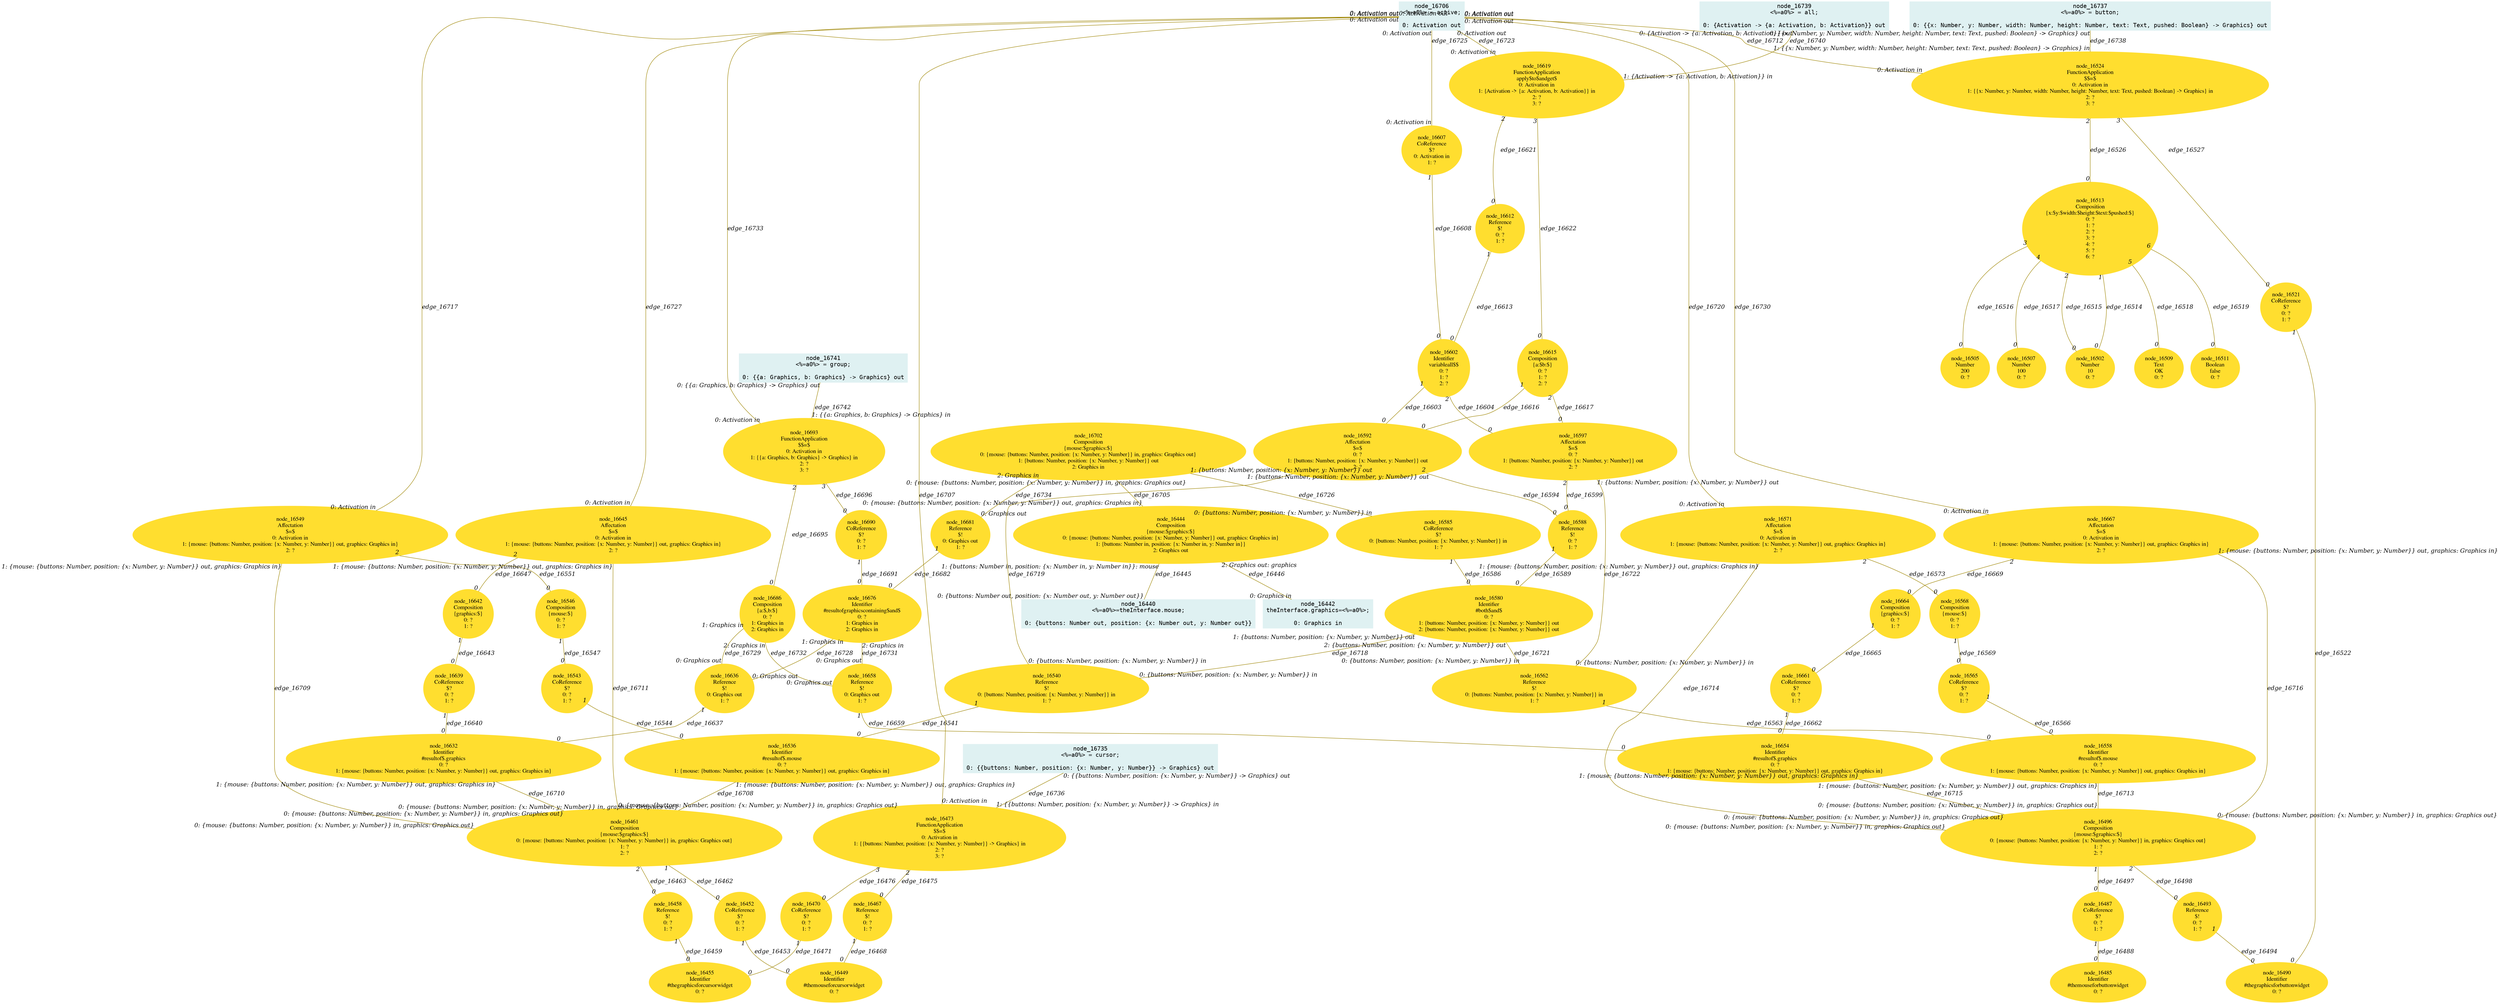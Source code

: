 digraph g{node_16440 [shape="box", style="filled", color="#dff1f2", fontname="Courier", label="node_16440
<%=a0%>=theInterface.mouse;

0: {buttons: Number out, position: {x: Number out, y: Number out}}" ]
node_16442 [shape="box", style="filled", color="#dff1f2", fontname="Courier", label="node_16442
theInterface.graphics=<%=a0%>;

0: Graphics in" ]
node_16444 [shape="ellipse", style="filled", color="#ffde2f", fontname="Times", label="node_16444
Composition
{mouse:$graphics:$}
0: {mouse: {buttons: Number, position: {x: Number, y: Number}} out, graphics: Graphics in}
1: {buttons: Number in, position: {x: Number in, y: Number in}}
2: Graphics out" ]
node_16449 [shape="ellipse", style="filled", color="#ffde2f", fontname="Times", label="node_16449
Identifier
#themouseforcursorwidget
0: ?" ]
node_16452 [shape="ellipse", style="filled", color="#ffde2f", fontname="Times", label="node_16452
CoReference
$?
0: ?
1: ?" ]
node_16455 [shape="ellipse", style="filled", color="#ffde2f", fontname="Times", label="node_16455
Identifier
#thegraphicsforcursorwidget
0: ?" ]
node_16458 [shape="ellipse", style="filled", color="#ffde2f", fontname="Times", label="node_16458
Reference
$!
0: ?
1: ?" ]
node_16461 [shape="ellipse", style="filled", color="#ffde2f", fontname="Times", label="node_16461
Composition
{mouse:$graphics:$}
0: {mouse: {buttons: Number, position: {x: Number, y: Number}} in, graphics: Graphics out}
1: ?
2: ?" ]
node_16467 [shape="ellipse", style="filled", color="#ffde2f", fontname="Times", label="node_16467
Reference
$!
0: ?
1: ?" ]
node_16470 [shape="ellipse", style="filled", color="#ffde2f", fontname="Times", label="node_16470
CoReference
$?
0: ?
1: ?" ]
node_16473 [shape="ellipse", style="filled", color="#ffde2f", fontname="Times", label="node_16473
FunctionApplication
$$=$
0: Activation in
1: {{buttons: Number, position: {x: Number, y: Number}} -> Graphics} in
2: ?
3: ?" ]
node_16485 [shape="ellipse", style="filled", color="#ffde2f", fontname="Times", label="node_16485
Identifier
#themouseforbuttonwidget
0: ?" ]
node_16487 [shape="ellipse", style="filled", color="#ffde2f", fontname="Times", label="node_16487
CoReference
$?
0: ?
1: ?" ]
node_16490 [shape="ellipse", style="filled", color="#ffde2f", fontname="Times", label="node_16490
Identifier
#thegraphicsforbuttonwidget
0: ?" ]
node_16493 [shape="ellipse", style="filled", color="#ffde2f", fontname="Times", label="node_16493
Reference
$!
0: ?
1: ?" ]
node_16496 [shape="ellipse", style="filled", color="#ffde2f", fontname="Times", label="node_16496
Composition
{mouse:$graphics:$}
0: {mouse: {buttons: Number, position: {x: Number, y: Number}} in, graphics: Graphics out}
1: ?
2: ?" ]
node_16502 [shape="ellipse", style="filled", color="#ffde2f", fontname="Times", label="node_16502
Number
10
0: ?" ]
node_16505 [shape="ellipse", style="filled", color="#ffde2f", fontname="Times", label="node_16505
Number
200
0: ?" ]
node_16507 [shape="ellipse", style="filled", color="#ffde2f", fontname="Times", label="node_16507
Number
100
0: ?" ]
node_16509 [shape="ellipse", style="filled", color="#ffde2f", fontname="Times", label="node_16509
Text
OK
0: ?" ]
node_16511 [shape="ellipse", style="filled", color="#ffde2f", fontname="Times", label="node_16511
Boolean
false
0: ?" ]
node_16513 [shape="ellipse", style="filled", color="#ffde2f", fontname="Times", label="node_16513
Composition
{x:$y:$width:$height:$text:$pushed:$}
0: ?
1: ?
2: ?
3: ?
4: ?
5: ?
6: ?" ]
node_16521 [shape="ellipse", style="filled", color="#ffde2f", fontname="Times", label="node_16521
CoReference
$?
0: ?
1: ?" ]
node_16524 [shape="ellipse", style="filled", color="#ffde2f", fontname="Times", label="node_16524
FunctionApplication
$$=$
0: Activation in
1: {{x: Number, y: Number, width: Number, height: Number, text: Text, pushed: Boolean} -> Graphics} in
2: ?
3: ?" ]
node_16536 [shape="ellipse", style="filled", color="#ffde2f", fontname="Times", label="node_16536
Identifier
#resultof$.mouse
0: ?
1: {mouse: {buttons: Number, position: {x: Number, y: Number}} out, graphics: Graphics in}" ]
node_16540 [shape="ellipse", style="filled", color="#ffde2f", fontname="Times", label="node_16540
Reference
$!
0: {buttons: Number, position: {x: Number, y: Number}} in
1: ?" ]
node_16543 [shape="ellipse", style="filled", color="#ffde2f", fontname="Times", label="node_16543
CoReference
$?
0: ?
1: ?" ]
node_16546 [shape="ellipse", style="filled", color="#ffde2f", fontname="Times", label="node_16546
Composition
{mouse:$}
0: ?
1: ?" ]
node_16549 [shape="ellipse", style="filled", color="#ffde2f", fontname="Times", label="node_16549
Affectation
$=$
0: Activation in
1: {mouse: {buttons: Number, position: {x: Number, y: Number}} out, graphics: Graphics in}
2: ?" ]
node_16558 [shape="ellipse", style="filled", color="#ffde2f", fontname="Times", label="node_16558
Identifier
#resultof$.mouse
0: ?
1: {mouse: {buttons: Number, position: {x: Number, y: Number}} out, graphics: Graphics in}" ]
node_16562 [shape="ellipse", style="filled", color="#ffde2f", fontname="Times", label="node_16562
Reference
$!
0: {buttons: Number, position: {x: Number, y: Number}} in
1: ?" ]
node_16565 [shape="ellipse", style="filled", color="#ffde2f", fontname="Times", label="node_16565
CoReference
$?
0: ?
1: ?" ]
node_16568 [shape="ellipse", style="filled", color="#ffde2f", fontname="Times", label="node_16568
Composition
{mouse:$}
0: ?
1: ?" ]
node_16571 [shape="ellipse", style="filled", color="#ffde2f", fontname="Times", label="node_16571
Affectation
$=$
0: Activation in
1: {mouse: {buttons: Number, position: {x: Number, y: Number}} out, graphics: Graphics in}
2: ?" ]
node_16580 [shape="ellipse", style="filled", color="#ffde2f", fontname="Times", label="node_16580
Identifier
#both$and$
0: ?
1: {buttons: Number, position: {x: Number, y: Number}} out
2: {buttons: Number, position: {x: Number, y: Number}} out" ]
node_16585 [shape="ellipse", style="filled", color="#ffde2f", fontname="Times", label="node_16585
CoReference
$?
0: {buttons: Number, position: {x: Number, y: Number}} in
1: ?" ]
node_16588 [shape="ellipse", style="filled", color="#ffde2f", fontname="Times", label="node_16588
Reference
$!
0: ?
1: ?" ]
node_16592 [shape="ellipse", style="filled", color="#ffde2f", fontname="Times", label="node_16592
Affectation
$=$
0: ?
1: {buttons: Number, position: {x: Number, y: Number}} out
2: ?" ]
node_16597 [shape="ellipse", style="filled", color="#ffde2f", fontname="Times", label="node_16597
Affectation
$=$
0: ?
1: {buttons: Number, position: {x: Number, y: Number}} out
2: ?" ]
node_16602 [shape="ellipse", style="filled", color="#ffde2f", fontname="Times", label="node_16602
Identifier
variableall$$
0: ?
1: ?
2: ?" ]
node_16607 [shape="ellipse", style="filled", color="#ffde2f", fontname="Times", label="node_16607
CoReference
$?
0: Activation in
1: ?" ]
node_16612 [shape="ellipse", style="filled", color="#ffde2f", fontname="Times", label="node_16612
Reference
$!
0: ?
1: ?" ]
node_16615 [shape="ellipse", style="filled", color="#ffde2f", fontname="Times", label="node_16615
Composition
{a:$b:$}
0: ?
1: ?
2: ?" ]
node_16619 [shape="ellipse", style="filled", color="#ffde2f", fontname="Times", label="node_16619
FunctionApplication
apply$to$andget$
0: Activation in
1: {Activation -> {a: Activation, b: Activation}} in
2: ?
3: ?" ]
node_16632 [shape="ellipse", style="filled", color="#ffde2f", fontname="Times", label="node_16632
Identifier
#resultof$.graphics
0: ?
1: {mouse: {buttons: Number, position: {x: Number, y: Number}} out, graphics: Graphics in}" ]
node_16636 [shape="ellipse", style="filled", color="#ffde2f", fontname="Times", label="node_16636
Reference
$!
0: Graphics out
1: ?" ]
node_16639 [shape="ellipse", style="filled", color="#ffde2f", fontname="Times", label="node_16639
CoReference
$?
0: ?
1: ?" ]
node_16642 [shape="ellipse", style="filled", color="#ffde2f", fontname="Times", label="node_16642
Composition
{graphics:$}
0: ?
1: ?" ]
node_16645 [shape="ellipse", style="filled", color="#ffde2f", fontname="Times", label="node_16645
Affectation
$=$
0: Activation in
1: {mouse: {buttons: Number, position: {x: Number, y: Number}} out, graphics: Graphics in}
2: ?" ]
node_16654 [shape="ellipse", style="filled", color="#ffde2f", fontname="Times", label="node_16654
Identifier
#resultof$.graphics
0: ?
1: {mouse: {buttons: Number, position: {x: Number, y: Number}} out, graphics: Graphics in}" ]
node_16658 [shape="ellipse", style="filled", color="#ffde2f", fontname="Times", label="node_16658
Reference
$!
0: Graphics out
1: ?" ]
node_16661 [shape="ellipse", style="filled", color="#ffde2f", fontname="Times", label="node_16661
CoReference
$?
0: ?
1: ?" ]
node_16664 [shape="ellipse", style="filled", color="#ffde2f", fontname="Times", label="node_16664
Composition
{graphics:$}
0: ?
1: ?" ]
node_16667 [shape="ellipse", style="filled", color="#ffde2f", fontname="Times", label="node_16667
Affectation
$=$
0: Activation in
1: {mouse: {buttons: Number, position: {x: Number, y: Number}} out, graphics: Graphics in}
2: ?" ]
node_16676 [shape="ellipse", style="filled", color="#ffde2f", fontname="Times", label="node_16676
Identifier
#resultofgraphicscontaining$and$
0: ?
1: Graphics in
2: Graphics in" ]
node_16681 [shape="ellipse", style="filled", color="#ffde2f", fontname="Times", label="node_16681
Reference
$!
0: Graphics out
1: ?" ]
node_16686 [shape="ellipse", style="filled", color="#ffde2f", fontname="Times", label="node_16686
Composition
{a:$,b:$}
0: ?
1: Graphics in
2: Graphics in" ]
node_16690 [shape="ellipse", style="filled", color="#ffde2f", fontname="Times", label="node_16690
CoReference
$?
0: ?
1: ?" ]
node_16693 [shape="ellipse", style="filled", color="#ffde2f", fontname="Times", label="node_16693
FunctionApplication
$$=$
0: Activation in
1: {{a: Graphics, b: Graphics} -> Graphics} in
2: ?
3: ?" ]
node_16702 [shape="ellipse", style="filled", color="#ffde2f", fontname="Times", label="node_16702
Composition
{mouse:$graphics:$}
0: {mouse: {buttons: Number, position: {x: Number, y: Number}} in, graphics: Graphics out}
1: {buttons: Number, position: {x: Number, y: Number}} out
2: Graphics in" ]
node_16706 [shape="box", style="filled", color="#dff1f2", fontname="Courier", label="node_16706
<%=a0%> = active;

0: Activation out" ]
node_16735 [shape="box", style="filled", color="#dff1f2", fontname="Courier", label="node_16735
<%=a0%> = cursor;

0: {{buttons: Number, position: {x: Number, y: Number}} -> Graphics} out" ]
node_16737 [shape="box", style="filled", color="#dff1f2", fontname="Courier", label="node_16737
<%=a0%> = button;

0: {{x: Number, y: Number, width: Number, height: Number, text: Text, pushed: Boolean} -> Graphics} out" ]
node_16739 [shape="box", style="filled", color="#dff1f2", fontname="Courier", label="node_16739
<%=a0%> = all;

0: {Activation -> {a: Activation, b: Activation}} out" ]
node_16741 [shape="box", style="filled", color="#dff1f2", fontname="Courier", label="node_16741
<%=a0%> = group;

0: {{a: Graphics, b: Graphics} -> Graphics} out" ]
node_16444 -> node_16440 [dir=none, arrowHead=none, fontname="Times-Italic", arrowsize=1, color="#9d8400", label="edge_16445",  headlabel="0: {buttons: Number out, position: {x: Number out, y: Number out}}", taillabel="1: {buttons: Number in, position: {x: Number in, y: Number in}}: mouse" ]
node_16444 -> node_16442 [dir=none, arrowHead=none, fontname="Times-Italic", arrowsize=1, color="#9d8400", label="edge_16446",  headlabel="0: Graphics in", taillabel="2: Graphics out: graphics" ]
node_16452 -> node_16449 [dir=none, arrowHead=none, fontname="Times-Italic", arrowsize=1, color="#9d8400", label="edge_16453",  headlabel="0", taillabel="1" ]
node_16458 -> node_16455 [dir=none, arrowHead=none, fontname="Times-Italic", arrowsize=1, color="#9d8400", label="edge_16459",  headlabel="0", taillabel="1" ]
node_16461 -> node_16452 [dir=none, arrowHead=none, fontname="Times-Italic", arrowsize=1, color="#9d8400", label="edge_16462",  headlabel="0", taillabel="1" ]
node_16461 -> node_16458 [dir=none, arrowHead=none, fontname="Times-Italic", arrowsize=1, color="#9d8400", label="edge_16463",  headlabel="0", taillabel="2" ]
node_16467 -> node_16449 [dir=none, arrowHead=none, fontname="Times-Italic", arrowsize=1, color="#9d8400", label="edge_16468",  headlabel="0", taillabel="1" ]
node_16470 -> node_16455 [dir=none, arrowHead=none, fontname="Times-Italic", arrowsize=1, color="#9d8400", label="edge_16471",  headlabel="0", taillabel="1" ]
node_16473 -> node_16467 [dir=none, arrowHead=none, fontname="Times-Italic", arrowsize=1, color="#9d8400", label="edge_16475",  headlabel="0", taillabel="2" ]
node_16473 -> node_16470 [dir=none, arrowHead=none, fontname="Times-Italic", arrowsize=1, color="#9d8400", label="edge_16476",  headlabel="0", taillabel="3" ]
node_16487 -> node_16485 [dir=none, arrowHead=none, fontname="Times-Italic", arrowsize=1, color="#9d8400", label="edge_16488",  headlabel="0", taillabel="1" ]
node_16493 -> node_16490 [dir=none, arrowHead=none, fontname="Times-Italic", arrowsize=1, color="#9d8400", label="edge_16494",  headlabel="0", taillabel="1" ]
node_16496 -> node_16487 [dir=none, arrowHead=none, fontname="Times-Italic", arrowsize=1, color="#9d8400", label="edge_16497",  headlabel="0", taillabel="1" ]
node_16496 -> node_16493 [dir=none, arrowHead=none, fontname="Times-Italic", arrowsize=1, color="#9d8400", label="edge_16498",  headlabel="0", taillabel="2" ]
node_16513 -> node_16502 [dir=none, arrowHead=none, fontname="Times-Italic", arrowsize=1, color="#9d8400", label="edge_16514",  headlabel="0", taillabel="1" ]
node_16513 -> node_16502 [dir=none, arrowHead=none, fontname="Times-Italic", arrowsize=1, color="#9d8400", label="edge_16515",  headlabel="0", taillabel="2" ]
node_16513 -> node_16505 [dir=none, arrowHead=none, fontname="Times-Italic", arrowsize=1, color="#9d8400", label="edge_16516",  headlabel="0", taillabel="3" ]
node_16513 -> node_16507 [dir=none, arrowHead=none, fontname="Times-Italic", arrowsize=1, color="#9d8400", label="edge_16517",  headlabel="0", taillabel="4" ]
node_16513 -> node_16509 [dir=none, arrowHead=none, fontname="Times-Italic", arrowsize=1, color="#9d8400", label="edge_16518",  headlabel="0", taillabel="5" ]
node_16513 -> node_16511 [dir=none, arrowHead=none, fontname="Times-Italic", arrowsize=1, color="#9d8400", label="edge_16519",  headlabel="0", taillabel="6" ]
node_16521 -> node_16490 [dir=none, arrowHead=none, fontname="Times-Italic", arrowsize=1, color="#9d8400", label="edge_16522",  headlabel="0", taillabel="1" ]
node_16524 -> node_16513 [dir=none, arrowHead=none, fontname="Times-Italic", arrowsize=1, color="#9d8400", label="edge_16526",  headlabel="0", taillabel="2" ]
node_16524 -> node_16521 [dir=none, arrowHead=none, fontname="Times-Italic", arrowsize=1, color="#9d8400", label="edge_16527",  headlabel="0", taillabel="3" ]
node_16540 -> node_16536 [dir=none, arrowHead=none, fontname="Times-Italic", arrowsize=1, color="#9d8400", label="edge_16541",  headlabel="0", taillabel="1" ]
node_16543 -> node_16536 [dir=none, arrowHead=none, fontname="Times-Italic", arrowsize=1, color="#9d8400", label="edge_16544",  headlabel="0", taillabel="1" ]
node_16546 -> node_16543 [dir=none, arrowHead=none, fontname="Times-Italic", arrowsize=1, color="#9d8400", label="edge_16547",  headlabel="0", taillabel="1" ]
node_16549 -> node_16546 [dir=none, arrowHead=none, fontname="Times-Italic", arrowsize=1, color="#9d8400", label="edge_16551",  headlabel="0", taillabel="2" ]
node_16562 -> node_16558 [dir=none, arrowHead=none, fontname="Times-Italic", arrowsize=1, color="#9d8400", label="edge_16563",  headlabel="0", taillabel="1" ]
node_16565 -> node_16558 [dir=none, arrowHead=none, fontname="Times-Italic", arrowsize=1, color="#9d8400", label="edge_16566",  headlabel="0", taillabel="1" ]
node_16568 -> node_16565 [dir=none, arrowHead=none, fontname="Times-Italic", arrowsize=1, color="#9d8400", label="edge_16569",  headlabel="0", taillabel="1" ]
node_16571 -> node_16568 [dir=none, arrowHead=none, fontname="Times-Italic", arrowsize=1, color="#9d8400", label="edge_16573",  headlabel="0", taillabel="2" ]
node_16585 -> node_16580 [dir=none, arrowHead=none, fontname="Times-Italic", arrowsize=1, color="#9d8400", label="edge_16586",  headlabel="0", taillabel="1" ]
node_16588 -> node_16580 [dir=none, arrowHead=none, fontname="Times-Italic", arrowsize=1, color="#9d8400", label="edge_16589",  headlabel="0", taillabel="1" ]
node_16592 -> node_16588 [dir=none, arrowHead=none, fontname="Times-Italic", arrowsize=1, color="#9d8400", label="edge_16594",  headlabel="0", taillabel="2" ]
node_16597 -> node_16588 [dir=none, arrowHead=none, fontname="Times-Italic", arrowsize=1, color="#9d8400", label="edge_16599",  headlabel="0", taillabel="2" ]
node_16602 -> node_16592 [dir=none, arrowHead=none, fontname="Times-Italic", arrowsize=1, color="#9d8400", label="edge_16603",  headlabel="0", taillabel="1" ]
node_16602 -> node_16597 [dir=none, arrowHead=none, fontname="Times-Italic", arrowsize=1, color="#9d8400", label="edge_16604",  headlabel="0", taillabel="2" ]
node_16607 -> node_16602 [dir=none, arrowHead=none, fontname="Times-Italic", arrowsize=1, color="#9d8400", label="edge_16608",  headlabel="0", taillabel="1" ]
node_16612 -> node_16602 [dir=none, arrowHead=none, fontname="Times-Italic", arrowsize=1, color="#9d8400", label="edge_16613",  headlabel="0", taillabel="1" ]
node_16615 -> node_16592 [dir=none, arrowHead=none, fontname="Times-Italic", arrowsize=1, color="#9d8400", label="edge_16616",  headlabel="0", taillabel="1" ]
node_16615 -> node_16597 [dir=none, arrowHead=none, fontname="Times-Italic", arrowsize=1, color="#9d8400", label="edge_16617",  headlabel="0", taillabel="2" ]
node_16619 -> node_16612 [dir=none, arrowHead=none, fontname="Times-Italic", arrowsize=1, color="#9d8400", label="edge_16621",  headlabel="0", taillabel="2" ]
node_16619 -> node_16615 [dir=none, arrowHead=none, fontname="Times-Italic", arrowsize=1, color="#9d8400", label="edge_16622",  headlabel="0", taillabel="3" ]
node_16636 -> node_16632 [dir=none, arrowHead=none, fontname="Times-Italic", arrowsize=1, color="#9d8400", label="edge_16637",  headlabel="0", taillabel="1" ]
node_16639 -> node_16632 [dir=none, arrowHead=none, fontname="Times-Italic", arrowsize=1, color="#9d8400", label="edge_16640",  headlabel="0", taillabel="1" ]
node_16642 -> node_16639 [dir=none, arrowHead=none, fontname="Times-Italic", arrowsize=1, color="#9d8400", label="edge_16643",  headlabel="0", taillabel="1" ]
node_16645 -> node_16642 [dir=none, arrowHead=none, fontname="Times-Italic", arrowsize=1, color="#9d8400", label="edge_16647",  headlabel="0", taillabel="2" ]
node_16658 -> node_16654 [dir=none, arrowHead=none, fontname="Times-Italic", arrowsize=1, color="#9d8400", label="edge_16659",  headlabel="0", taillabel="1" ]
node_16661 -> node_16654 [dir=none, arrowHead=none, fontname="Times-Italic", arrowsize=1, color="#9d8400", label="edge_16662",  headlabel="0", taillabel="1" ]
node_16664 -> node_16661 [dir=none, arrowHead=none, fontname="Times-Italic", arrowsize=1, color="#9d8400", label="edge_16665",  headlabel="0", taillabel="1" ]
node_16667 -> node_16664 [dir=none, arrowHead=none, fontname="Times-Italic", arrowsize=1, color="#9d8400", label="edge_16669",  headlabel="0", taillabel="2" ]
node_16681 -> node_16676 [dir=none, arrowHead=none, fontname="Times-Italic", arrowsize=1, color="#9d8400", label="edge_16682",  headlabel="0", taillabel="1" ]
node_16690 -> node_16676 [dir=none, arrowHead=none, fontname="Times-Italic", arrowsize=1, color="#9d8400", label="edge_16691",  headlabel="0", taillabel="1" ]
node_16693 -> node_16686 [dir=none, arrowHead=none, fontname="Times-Italic", arrowsize=1, color="#9d8400", label="edge_16695",  headlabel="0", taillabel="2" ]
node_16693 -> node_16690 [dir=none, arrowHead=none, fontname="Times-Italic", arrowsize=1, color="#9d8400", label="edge_16696",  headlabel="0", taillabel="3" ]
node_16702 -> node_16444 [dir=none, arrowHead=none, fontname="Times-Italic", arrowsize=1, color="#9d8400", label="edge_16705",  headlabel="0: {mouse: {buttons: Number, position: {x: Number, y: Number}} out, graphics: Graphics in}", taillabel="0: {mouse: {buttons: Number, position: {x: Number, y: Number}} in, graphics: Graphics out}" ]
node_16706 -> node_16473 [dir=none, arrowHead=none, fontname="Times-Italic", arrowsize=1, color="#9d8400", label="edge_16707",  headlabel="0: Activation in", taillabel="0: Activation out" ]
node_16536 -> node_16461 [dir=none, arrowHead=none, fontname="Times-Italic", arrowsize=1, color="#9d8400", label="edge_16708",  headlabel="0: {mouse: {buttons: Number, position: {x: Number, y: Number}} in, graphics: Graphics out}", taillabel="1: {mouse: {buttons: Number, position: {x: Number, y: Number}} out, graphics: Graphics in}" ]
node_16549 -> node_16461 [dir=none, arrowHead=none, fontname="Times-Italic", arrowsize=1, color="#9d8400", label="edge_16709",  headlabel="0: {mouse: {buttons: Number, position: {x: Number, y: Number}} in, graphics: Graphics out}", taillabel="1: {mouse: {buttons: Number, position: {x: Number, y: Number}} out, graphics: Graphics in}" ]
node_16632 -> node_16461 [dir=none, arrowHead=none, fontname="Times-Italic", arrowsize=1, color="#9d8400", label="edge_16710",  headlabel="0: {mouse: {buttons: Number, position: {x: Number, y: Number}} in, graphics: Graphics out}", taillabel="1: {mouse: {buttons: Number, position: {x: Number, y: Number}} out, graphics: Graphics in}" ]
node_16645 -> node_16461 [dir=none, arrowHead=none, fontname="Times-Italic", arrowsize=1, color="#9d8400", label="edge_16711",  headlabel="0: {mouse: {buttons: Number, position: {x: Number, y: Number}} in, graphics: Graphics out}", taillabel="1: {mouse: {buttons: Number, position: {x: Number, y: Number}} out, graphics: Graphics in}" ]
node_16706 -> node_16524 [dir=none, arrowHead=none, fontname="Times-Italic", arrowsize=1, color="#9d8400", label="edge_16712",  headlabel="0: Activation in", taillabel="0: Activation out" ]
node_16558 -> node_16496 [dir=none, arrowHead=none, fontname="Times-Italic", arrowsize=1, color="#9d8400", label="edge_16713",  headlabel="0: {mouse: {buttons: Number, position: {x: Number, y: Number}} in, graphics: Graphics out}", taillabel="1: {mouse: {buttons: Number, position: {x: Number, y: Number}} out, graphics: Graphics in}" ]
node_16571 -> node_16496 [dir=none, arrowHead=none, fontname="Times-Italic", arrowsize=1, color="#9d8400", label="edge_16714",  headlabel="0: {mouse: {buttons: Number, position: {x: Number, y: Number}} in, graphics: Graphics out}", taillabel="1: {mouse: {buttons: Number, position: {x: Number, y: Number}} out, graphics: Graphics in}" ]
node_16654 -> node_16496 [dir=none, arrowHead=none, fontname="Times-Italic", arrowsize=1, color="#9d8400", label="edge_16715",  headlabel="0: {mouse: {buttons: Number, position: {x: Number, y: Number}} in, graphics: Graphics out}", taillabel="1: {mouse: {buttons: Number, position: {x: Number, y: Number}} out, graphics: Graphics in}" ]
node_16667 -> node_16496 [dir=none, arrowHead=none, fontname="Times-Italic", arrowsize=1, color="#9d8400", label="edge_16716",  headlabel="0: {mouse: {buttons: Number, position: {x: Number, y: Number}} in, graphics: Graphics out}", taillabel="1: {mouse: {buttons: Number, position: {x: Number, y: Number}} out, graphics: Graphics in}" ]
node_16706 -> node_16549 [dir=none, arrowHead=none, fontname="Times-Italic", arrowsize=1, color="#9d8400", label="edge_16717",  headlabel="0: Activation in", taillabel="0: Activation out" ]
node_16580 -> node_16540 [dir=none, arrowHead=none, fontname="Times-Italic", arrowsize=1, color="#9d8400", label="edge_16718",  headlabel="0: {buttons: Number, position: {x: Number, y: Number}} in", taillabel="1: {buttons: Number, position: {x: Number, y: Number}} out" ]
node_16592 -> node_16540 [dir=none, arrowHead=none, fontname="Times-Italic", arrowsize=1, color="#9d8400", label="edge_16719",  headlabel="0: {buttons: Number, position: {x: Number, y: Number}} in", taillabel="1: {buttons: Number, position: {x: Number, y: Number}} out" ]
node_16706 -> node_16571 [dir=none, arrowHead=none, fontname="Times-Italic", arrowsize=1, color="#9d8400", label="edge_16720",  headlabel="0: Activation in", taillabel="0: Activation out" ]
node_16580 -> node_16562 [dir=none, arrowHead=none, fontname="Times-Italic", arrowsize=1, color="#9d8400", label="edge_16721",  headlabel="0: {buttons: Number, position: {x: Number, y: Number}} in", taillabel="2: {buttons: Number, position: {x: Number, y: Number}} out" ]
node_16597 -> node_16562 [dir=none, arrowHead=none, fontname="Times-Italic", arrowsize=1, color="#9d8400", label="edge_16722",  headlabel="0: {buttons: Number, position: {x: Number, y: Number}} in", taillabel="1: {buttons: Number, position: {x: Number, y: Number}} out" ]
node_16706 -> node_16619 [dir=none, arrowHead=none, fontname="Times-Italic", arrowsize=1, color="#9d8400", label="edge_16723",  headlabel="0: Activation in", taillabel="0: Activation out" ]
node_16706 -> node_16607 [dir=none, arrowHead=none, fontname="Times-Italic", arrowsize=1, color="#9d8400", label="edge_16725",  headlabel="0: Activation in", taillabel="0: Activation out" ]
node_16702 -> node_16585 [dir=none, arrowHead=none, fontname="Times-Italic", arrowsize=1, color="#9d8400", label="edge_16726",  headlabel="0: {buttons: Number, position: {x: Number, y: Number}} in", taillabel="1: {buttons: Number, position: {x: Number, y: Number}} out" ]
node_16706 -> node_16645 [dir=none, arrowHead=none, fontname="Times-Italic", arrowsize=1, color="#9d8400", label="edge_16727",  headlabel="0: Activation in", taillabel="0: Activation out" ]
node_16676 -> node_16636 [dir=none, arrowHead=none, fontname="Times-Italic", arrowsize=1, color="#9d8400", label="edge_16728",  headlabel="0: Graphics out", taillabel="1: Graphics in" ]
node_16686 -> node_16636 [dir=none, arrowHead=none, fontname="Times-Italic", arrowsize=1, color="#9d8400", label="edge_16729",  headlabel="0: Graphics out", taillabel="1: Graphics in" ]
node_16706 -> node_16667 [dir=none, arrowHead=none, fontname="Times-Italic", arrowsize=1, color="#9d8400", label="edge_16730",  headlabel="0: Activation in", taillabel="0: Activation out" ]
node_16676 -> node_16658 [dir=none, arrowHead=none, fontname="Times-Italic", arrowsize=1, color="#9d8400", label="edge_16731",  headlabel="0: Graphics out", taillabel="2: Graphics in" ]
node_16686 -> node_16658 [dir=none, arrowHead=none, fontname="Times-Italic", arrowsize=1, color="#9d8400", label="edge_16732",  headlabel="0: Graphics out", taillabel="2: Graphics in" ]
node_16706 -> node_16693 [dir=none, arrowHead=none, fontname="Times-Italic", arrowsize=1, color="#9d8400", label="edge_16733",  headlabel="0: Activation in", taillabel="0: Activation out" ]
node_16702 -> node_16681 [dir=none, arrowHead=none, fontname="Times-Italic", arrowsize=1, color="#9d8400", label="edge_16734",  headlabel="0: Graphics out", taillabel="2: Graphics in" ]
node_16735 -> node_16473 [dir=none, arrowHead=none, fontname="Times-Italic", arrowsize=1, color="#9d8400", label="edge_16736",  headlabel="1: {{buttons: Number, position: {x: Number, y: Number}} -> Graphics} in", taillabel="0: {{buttons: Number, position: {x: Number, y: Number}} -> Graphics} out" ]
node_16737 -> node_16524 [dir=none, arrowHead=none, fontname="Times-Italic", arrowsize=1, color="#9d8400", label="edge_16738",  headlabel="1: {{x: Number, y: Number, width: Number, height: Number, text: Text, pushed: Boolean} -> Graphics} in", taillabel="0: {{x: Number, y: Number, width: Number, height: Number, text: Text, pushed: Boolean} -> Graphics} out" ]
node_16739 -> node_16619 [dir=none, arrowHead=none, fontname="Times-Italic", arrowsize=1, color="#9d8400", label="edge_16740",  headlabel="1: {Activation -> {a: Activation, b: Activation}} in", taillabel="0: {Activation -> {a: Activation, b: Activation}} out" ]
node_16741 -> node_16693 [dir=none, arrowHead=none, fontname="Times-Italic", arrowsize=1, color="#9d8400", label="edge_16742",  headlabel="1: {{a: Graphics, b: Graphics} -> Graphics} in", taillabel="0: {{a: Graphics, b: Graphics} -> Graphics} out" ]
}